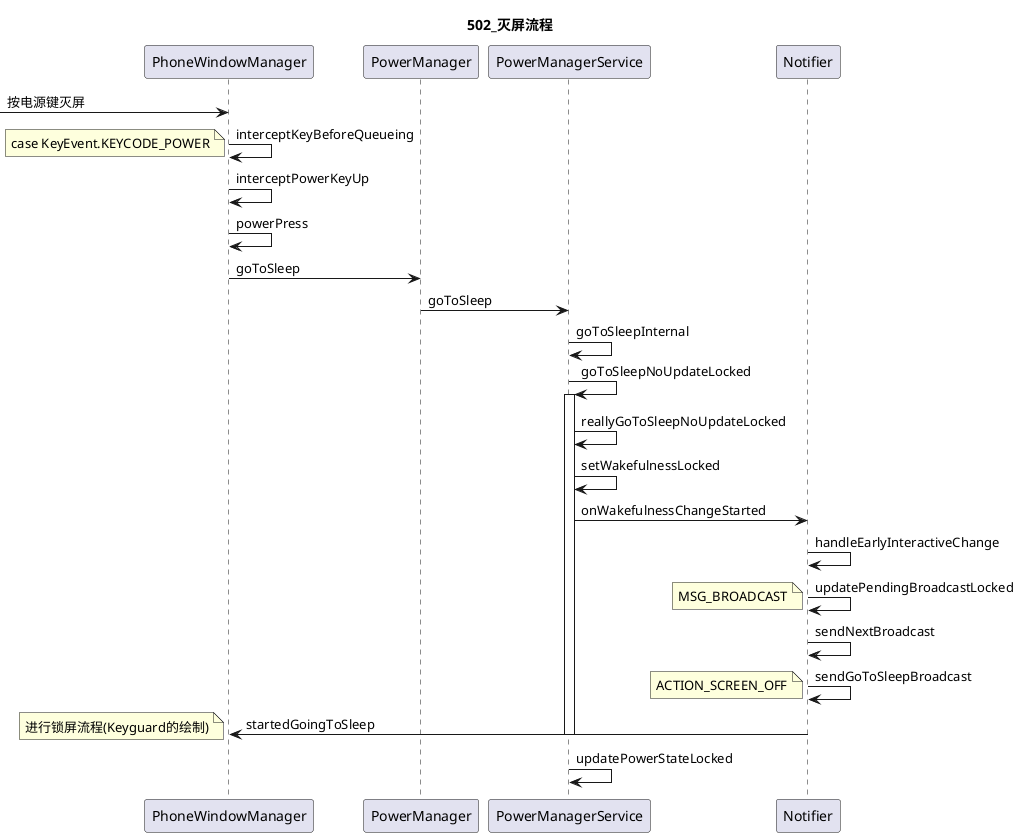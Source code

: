 @startuml
title 502_灭屏流程

[-> PhoneWindowManager: 按电源键灭屏
PhoneWindowManager->PhoneWindowManager: interceptKeyBeforeQueueing
note left: case KeyEvent.KEYCODE_POWER
PhoneWindowManager->PhoneWindowManager: interceptPowerKeyUp
PhoneWindowManager->PhoneWindowManager:powerPress
PhoneWindowManager->PowerManager:goToSleep
PowerManager->PowerManagerService:goToSleep
PowerManagerService->PowerManagerService:goToSleepInternal
PowerManagerService->PowerManagerService:goToSleepNoUpdateLocked
activate PowerManagerService
PowerManagerService->PowerManagerService:reallyGoToSleepNoUpdateLocked
PowerManagerService->PowerManagerService:setWakefulnessLocked
PowerManagerService->Notifier:onWakefulnessChangeStarted
Notifier->Notifier:handleEarlyInteractiveChange
Notifier->Notifier:updatePendingBroadcastLocked
note left: MSG_BROADCAST
Notifier->Notifier:sendNextBroadcast
Notifier->Notifier:sendGoToSleepBroadcast
note left: ACTION_SCREEN_OFF

Notifier->PhoneWindowManager:startedGoingToSleep
note left: 进行锁屏流程(Keyguard的绘制)
deactivate

PowerManagerService->PowerManagerService:updatePowerStateLocked




@enduml